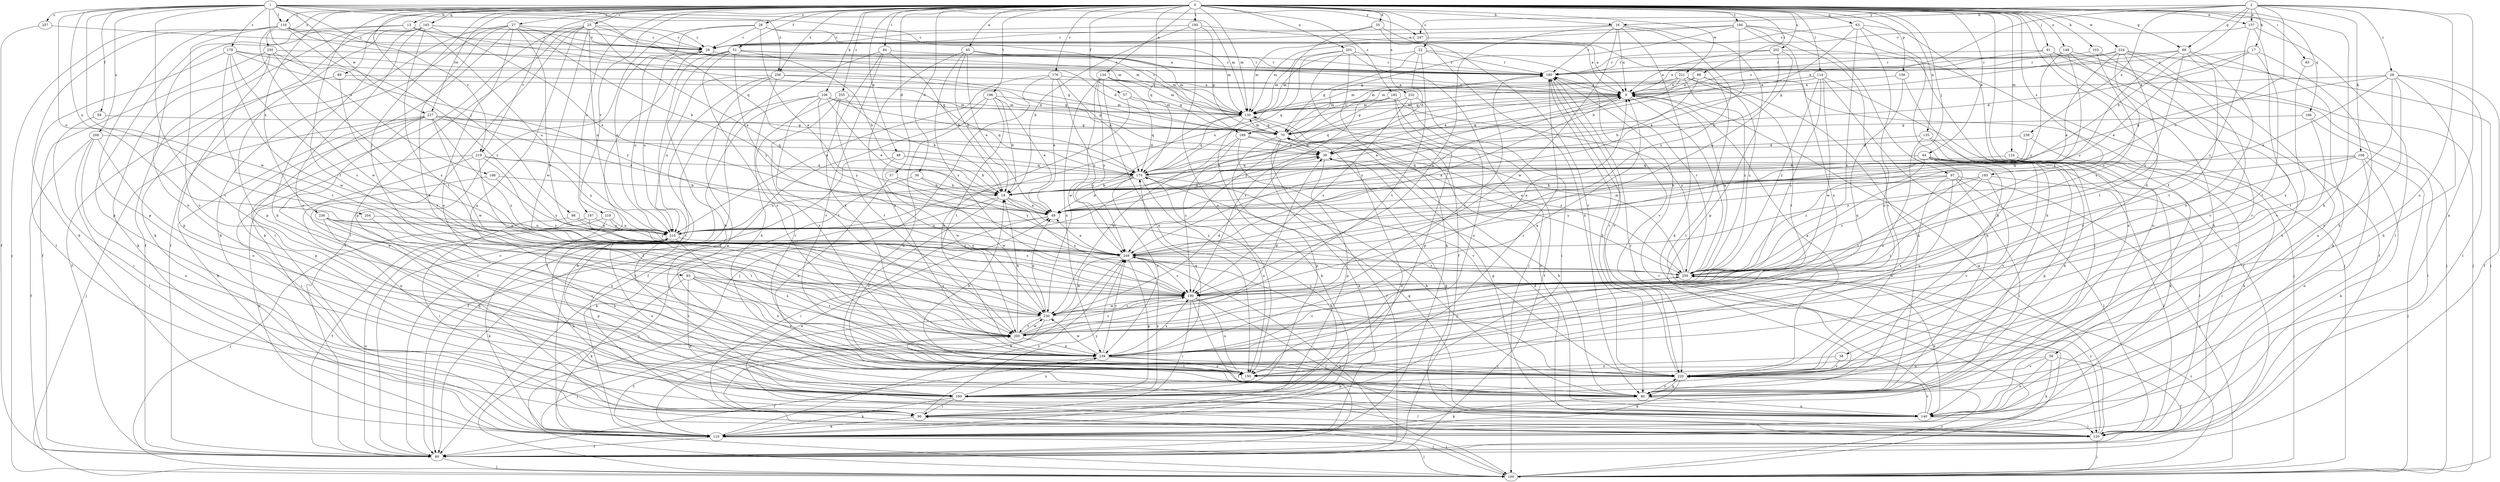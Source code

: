 strict digraph  {
0;
1;
2;
9;
13;
16;
17;
19;
22;
25;
26;
27;
28;
29;
35;
36;
37;
38;
39;
44;
45;
48;
49;
51;
57;
58;
59;
60;
63;
69;
70;
80;
83;
84;
88;
89;
90;
91;
93;
97;
98;
100;
103;
106;
108;
110;
114;
116;
120;
124;
130;
134;
135;
137;
140;
149;
150;
156;
160;
165;
166;
170;
176;
178;
180;
182;
185;
187;
188;
189;
190;
194;
195;
196;
200;
201;
202;
204;
208;
210;
218;
219;
220;
221;
224;
227;
230;
232;
236;
238;
239;
247;
249;
250;
255;
256;
257;
259;
0 -> 13  [label=b];
0 -> 16  [label=b];
0 -> 22  [label=c];
0 -> 25  [label=c];
0 -> 26  [label=c];
0 -> 27  [label=c];
0 -> 35  [label=d];
0 -> 36  [label=d];
0 -> 37  [label=d];
0 -> 38  [label=d];
0 -> 44  [label=e];
0 -> 45  [label=e];
0 -> 48  [label=e];
0 -> 51  [label=f];
0 -> 57  [label=f];
0 -> 58  [label=f];
0 -> 63  [label=g];
0 -> 69  [label=g];
0 -> 80  [label=h];
0 -> 83  [label=i];
0 -> 84  [label=i];
0 -> 88  [label=i];
0 -> 89  [label=i];
0 -> 91  [label=j];
0 -> 93  [label=j];
0 -> 97  [label=j];
0 -> 98  [label=j];
0 -> 103  [label=k];
0 -> 106  [label=k];
0 -> 114  [label=l];
0 -> 116  [label=l];
0 -> 124  [label=m];
0 -> 130  [label=m];
0 -> 134  [label=n];
0 -> 135  [label=n];
0 -> 137  [label=n];
0 -> 149  [label=o];
0 -> 156  [label=p];
0 -> 165  [label=q];
0 -> 166  [label=q];
0 -> 170  [label=q];
0 -> 176  [label=r];
0 -> 182  [label=s];
0 -> 185  [label=s];
0 -> 187  [label=s];
0 -> 194  [label=t];
0 -> 195  [label=t];
0 -> 196  [label=t];
0 -> 200  [label=t];
0 -> 201  [label=u];
0 -> 202  [label=u];
0 -> 218  [label=v];
0 -> 219  [label=v];
0 -> 221  [label=w];
0 -> 224  [label=w];
0 -> 227  [label=w];
0 -> 232  [label=x];
0 -> 236  [label=x];
0 -> 250  [label=z];
0 -> 255  [label=z];
0 -> 256  [label=z];
1 -> 59  [label=f];
1 -> 116  [label=l];
1 -> 130  [label=m];
1 -> 170  [label=q];
1 -> 178  [label=r];
1 -> 188  [label=s];
1 -> 189  [label=s];
1 -> 204  [label=u];
1 -> 208  [label=u];
1 -> 210  [label=u];
1 -> 219  [label=v];
1 -> 220  [label=v];
1 -> 227  [label=w];
1 -> 230  [label=w];
1 -> 247  [label=y];
1 -> 256  [label=z];
1 -> 257  [label=z];
2 -> 16  [label=b];
2 -> 17  [label=b];
2 -> 19  [label=b];
2 -> 28  [label=c];
2 -> 69  [label=g];
2 -> 108  [label=k];
2 -> 137  [label=n];
2 -> 140  [label=n];
2 -> 150  [label=o];
2 -> 189  [label=s];
2 -> 210  [label=u];
2 -> 238  [label=x];
2 -> 247  [label=y];
9 -> 130  [label=m];
9 -> 170  [label=q];
9 -> 249  [label=y];
9 -> 259  [label=z];
13 -> 29  [label=c];
13 -> 150  [label=o];
13 -> 160  [label=p];
13 -> 170  [label=q];
13 -> 210  [label=u];
16 -> 9  [label=a];
16 -> 29  [label=c];
16 -> 110  [label=k];
16 -> 160  [label=p];
16 -> 180  [label=r];
16 -> 190  [label=s];
16 -> 230  [label=w];
16 -> 249  [label=y];
17 -> 39  [label=d];
17 -> 49  [label=e];
17 -> 80  [label=h];
17 -> 180  [label=r];
17 -> 200  [label=t];
19 -> 49  [label=e];
19 -> 100  [label=j];
19 -> 150  [label=o];
19 -> 190  [label=s];
19 -> 259  [label=z];
22 -> 39  [label=d];
22 -> 70  [label=g];
22 -> 130  [label=m];
22 -> 180  [label=r];
22 -> 200  [label=t];
22 -> 220  [label=v];
25 -> 29  [label=c];
25 -> 49  [label=e];
25 -> 110  [label=k];
25 -> 120  [label=l];
25 -> 130  [label=m];
25 -> 150  [label=o];
25 -> 160  [label=p];
25 -> 210  [label=u];
25 -> 230  [label=w];
26 -> 9  [label=a];
26 -> 29  [label=c];
26 -> 49  [label=e];
26 -> 60  [label=f];
26 -> 130  [label=m];
26 -> 210  [label=u];
27 -> 19  [label=b];
27 -> 29  [label=c];
27 -> 39  [label=d];
27 -> 60  [label=f];
27 -> 110  [label=k];
27 -> 120  [label=l];
27 -> 150  [label=o];
27 -> 190  [label=s];
27 -> 239  [label=x];
28 -> 9  [label=a];
28 -> 49  [label=e];
28 -> 60  [label=f];
28 -> 80  [label=h];
28 -> 120  [label=l];
28 -> 170  [label=q];
28 -> 200  [label=t];
28 -> 220  [label=v];
29 -> 180  [label=r];
29 -> 210  [label=u];
35 -> 29  [label=c];
35 -> 80  [label=h];
35 -> 210  [label=u];
35 -> 220  [label=v];
36 -> 19  [label=b];
36 -> 110  [label=k];
36 -> 249  [label=y];
37 -> 19  [label=b];
37 -> 150  [label=o];
37 -> 230  [label=w];
38 -> 150  [label=o];
38 -> 220  [label=v];
39 -> 9  [label=a];
39 -> 80  [label=h];
39 -> 160  [label=p];
39 -> 170  [label=q];
44 -> 120  [label=l];
44 -> 150  [label=o];
44 -> 160  [label=p];
44 -> 170  [label=q];
44 -> 200  [label=t];
44 -> 220  [label=v];
44 -> 259  [label=z];
45 -> 19  [label=b];
45 -> 49  [label=e];
45 -> 130  [label=m];
45 -> 180  [label=r];
45 -> 190  [label=s];
45 -> 239  [label=x];
48 -> 19  [label=b];
48 -> 60  [label=f];
48 -> 170  [label=q];
48 -> 230  [label=w];
49 -> 9  [label=a];
49 -> 39  [label=d];
49 -> 90  [label=i];
49 -> 210  [label=u];
51 -> 19  [label=b];
51 -> 80  [label=h];
51 -> 90  [label=i];
51 -> 130  [label=m];
51 -> 180  [label=r];
51 -> 210  [label=u];
51 -> 239  [label=x];
51 -> 249  [label=y];
57 -> 130  [label=m];
57 -> 170  [label=q];
57 -> 239  [label=x];
58 -> 60  [label=f];
58 -> 110  [label=k];
58 -> 140  [label=n];
58 -> 150  [label=o];
58 -> 220  [label=v];
59 -> 70  [label=g];
59 -> 90  [label=i];
60 -> 29  [label=c];
60 -> 100  [label=j];
60 -> 210  [label=u];
63 -> 19  [label=b];
63 -> 29  [label=c];
63 -> 80  [label=h];
63 -> 140  [label=n];
63 -> 150  [label=o];
63 -> 190  [label=s];
69 -> 9  [label=a];
69 -> 110  [label=k];
69 -> 180  [label=r];
69 -> 200  [label=t];
69 -> 239  [label=x];
69 -> 249  [label=y];
69 -> 259  [label=z];
70 -> 39  [label=d];
70 -> 60  [label=f];
70 -> 110  [label=k];
70 -> 130  [label=m];
70 -> 160  [label=p];
70 -> 180  [label=r];
70 -> 259  [label=z];
80 -> 110  [label=k];
80 -> 140  [label=n];
80 -> 200  [label=t];
80 -> 220  [label=v];
83 -> 220  [label=v];
84 -> 19  [label=b];
84 -> 60  [label=f];
84 -> 180  [label=r];
84 -> 220  [label=v];
84 -> 239  [label=x];
88 -> 9  [label=a];
88 -> 19  [label=b];
88 -> 100  [label=j];
88 -> 130  [label=m];
88 -> 259  [label=z];
89 -> 9  [label=a];
89 -> 60  [label=f];
89 -> 200  [label=t];
90 -> 39  [label=d];
90 -> 100  [label=j];
90 -> 110  [label=k];
90 -> 249  [label=y];
91 -> 9  [label=a];
91 -> 60  [label=f];
91 -> 80  [label=h];
91 -> 100  [label=j];
91 -> 180  [label=r];
93 -> 110  [label=k];
93 -> 140  [label=n];
93 -> 190  [label=s];
93 -> 200  [label=t];
93 -> 220  [label=v];
93 -> 239  [label=x];
97 -> 19  [label=b];
97 -> 49  [label=e];
97 -> 90  [label=i];
97 -> 100  [label=j];
97 -> 120  [label=l];
97 -> 150  [label=o];
97 -> 239  [label=x];
97 -> 249  [label=y];
98 -> 90  [label=i];
98 -> 210  [label=u];
98 -> 249  [label=y];
100 -> 90  [label=i];
100 -> 180  [label=r];
100 -> 220  [label=v];
100 -> 259  [label=z];
103 -> 180  [label=r];
103 -> 190  [label=s];
103 -> 220  [label=v];
106 -> 49  [label=e];
106 -> 60  [label=f];
106 -> 70  [label=g];
106 -> 110  [label=k];
106 -> 130  [label=m];
106 -> 170  [label=q];
106 -> 200  [label=t];
106 -> 249  [label=y];
108 -> 100  [label=j];
108 -> 110  [label=k];
108 -> 140  [label=n];
108 -> 170  [label=q];
108 -> 190  [label=s];
108 -> 249  [label=y];
110 -> 60  [label=f];
110 -> 100  [label=j];
110 -> 200  [label=t];
110 -> 249  [label=y];
114 -> 9  [label=a];
114 -> 60  [label=f];
114 -> 80  [label=h];
114 -> 130  [label=m];
114 -> 190  [label=s];
114 -> 230  [label=w];
114 -> 259  [label=z];
116 -> 29  [label=c];
116 -> 100  [label=j];
116 -> 110  [label=k];
116 -> 130  [label=m];
116 -> 150  [label=o];
116 -> 160  [label=p];
116 -> 180  [label=r];
116 -> 230  [label=w];
116 -> 259  [label=z];
120 -> 9  [label=a];
120 -> 49  [label=e];
120 -> 70  [label=g];
120 -> 100  [label=j];
120 -> 259  [label=z];
124 -> 120  [label=l];
124 -> 170  [label=q];
130 -> 70  [label=g];
130 -> 110  [label=k];
130 -> 140  [label=n];
130 -> 170  [label=q];
130 -> 249  [label=y];
134 -> 9  [label=a];
134 -> 70  [label=g];
134 -> 130  [label=m];
134 -> 150  [label=o];
134 -> 230  [label=w];
134 -> 239  [label=x];
134 -> 249  [label=y];
135 -> 39  [label=d];
135 -> 80  [label=h];
135 -> 110  [label=k];
135 -> 239  [label=x];
137 -> 29  [label=c];
137 -> 120  [label=l];
137 -> 239  [label=x];
137 -> 259  [label=z];
140 -> 39  [label=d];
140 -> 70  [label=g];
140 -> 120  [label=l];
140 -> 170  [label=q];
140 -> 180  [label=r];
140 -> 220  [label=v];
149 -> 100  [label=j];
149 -> 140  [label=n];
149 -> 180  [label=r];
149 -> 249  [label=y];
149 -> 259  [label=z];
156 -> 9  [label=a];
156 -> 90  [label=i];
156 -> 239  [label=x];
160 -> 90  [label=i];
160 -> 110  [label=k];
160 -> 120  [label=l];
160 -> 180  [label=r];
160 -> 210  [label=u];
160 -> 239  [label=x];
160 -> 249  [label=y];
165 -> 9  [label=a];
165 -> 29  [label=c];
165 -> 49  [label=e];
165 -> 60  [label=f];
165 -> 80  [label=h];
165 -> 110  [label=k];
165 -> 160  [label=p];
165 -> 200  [label=t];
165 -> 220  [label=v];
166 -> 70  [label=g];
166 -> 120  [label=l];
166 -> 220  [label=v];
170 -> 19  [label=b];
170 -> 49  [label=e];
170 -> 80  [label=h];
170 -> 110  [label=k];
170 -> 150  [label=o];
170 -> 210  [label=u];
170 -> 239  [label=x];
176 -> 9  [label=a];
176 -> 49  [label=e];
176 -> 100  [label=j];
176 -> 170  [label=q];
176 -> 210  [label=u];
176 -> 249  [label=y];
178 -> 39  [label=d];
178 -> 70  [label=g];
178 -> 120  [label=l];
178 -> 180  [label=r];
178 -> 190  [label=s];
178 -> 200  [label=t];
178 -> 230  [label=w];
180 -> 9  [label=a];
180 -> 80  [label=h];
180 -> 220  [label=v];
182 -> 130  [label=m];
182 -> 150  [label=o];
182 -> 160  [label=p];
182 -> 190  [label=s];
182 -> 249  [label=y];
182 -> 259  [label=z];
185 -> 19  [label=b];
185 -> 120  [label=l];
185 -> 200  [label=t];
185 -> 220  [label=v];
185 -> 259  [label=z];
187 -> 100  [label=j];
187 -> 190  [label=s];
187 -> 210  [label=u];
188 -> 19  [label=b];
188 -> 110  [label=k];
188 -> 249  [label=y];
189 -> 39  [label=d];
189 -> 190  [label=s];
189 -> 220  [label=v];
189 -> 230  [label=w];
189 -> 259  [label=z];
190 -> 9  [label=a];
190 -> 60  [label=f];
190 -> 90  [label=i];
190 -> 120  [label=l];
190 -> 150  [label=o];
190 -> 230  [label=w];
194 -> 29  [label=c];
194 -> 49  [label=e];
194 -> 70  [label=g];
194 -> 80  [label=h];
194 -> 130  [label=m];
194 -> 140  [label=n];
194 -> 220  [label=v];
194 -> 239  [label=x];
195 -> 9  [label=a];
195 -> 19  [label=b];
195 -> 29  [label=c];
195 -> 70  [label=g];
195 -> 150  [label=o];
196 -> 19  [label=b];
196 -> 49  [label=e];
196 -> 60  [label=f];
196 -> 80  [label=h];
196 -> 130  [label=m];
196 -> 200  [label=t];
200 -> 19  [label=b];
200 -> 39  [label=d];
200 -> 180  [label=r];
200 -> 190  [label=s];
200 -> 230  [label=w];
200 -> 239  [label=x];
201 -> 60  [label=f];
201 -> 100  [label=j];
201 -> 110  [label=k];
201 -> 130  [label=m];
201 -> 170  [label=q];
201 -> 180  [label=r];
202 -> 9  [label=a];
202 -> 19  [label=b];
202 -> 100  [label=j];
202 -> 180  [label=r];
202 -> 210  [label=u];
204 -> 200  [label=t];
204 -> 210  [label=u];
208 -> 39  [label=d];
208 -> 60  [label=f];
208 -> 120  [label=l];
208 -> 140  [label=n];
208 -> 150  [label=o];
210 -> 9  [label=a];
210 -> 80  [label=h];
210 -> 110  [label=k];
210 -> 140  [label=n];
210 -> 160  [label=p];
210 -> 239  [label=x];
210 -> 249  [label=y];
218 -> 60  [label=f];
218 -> 80  [label=h];
218 -> 210  [label=u];
218 -> 259  [label=z];
219 -> 90  [label=i];
219 -> 140  [label=n];
219 -> 170  [label=q];
219 -> 190  [label=s];
219 -> 200  [label=t];
219 -> 210  [label=u];
220 -> 9  [label=a];
220 -> 19  [label=b];
220 -> 80  [label=h];
220 -> 110  [label=k];
220 -> 160  [label=p];
220 -> 180  [label=r];
220 -> 249  [label=y];
221 -> 9  [label=a];
221 -> 70  [label=g];
221 -> 80  [label=h];
221 -> 130  [label=m];
221 -> 170  [label=q];
221 -> 200  [label=t];
221 -> 259  [label=z];
224 -> 49  [label=e];
224 -> 70  [label=g];
224 -> 100  [label=j];
224 -> 140  [label=n];
224 -> 180  [label=r];
224 -> 200  [label=t];
224 -> 220  [label=v];
224 -> 259  [label=z];
227 -> 49  [label=e];
227 -> 70  [label=g];
227 -> 100  [label=j];
227 -> 110  [label=k];
227 -> 150  [label=o];
227 -> 160  [label=p];
227 -> 170  [label=q];
227 -> 190  [label=s];
227 -> 230  [label=w];
230 -> 39  [label=d];
230 -> 49  [label=e];
230 -> 90  [label=i];
230 -> 100  [label=j];
230 -> 190  [label=s];
230 -> 200  [label=t];
232 -> 60  [label=f];
232 -> 70  [label=g];
232 -> 90  [label=i];
232 -> 130  [label=m];
232 -> 190  [label=s];
236 -> 80  [label=h];
236 -> 200  [label=t];
236 -> 210  [label=u];
236 -> 220  [label=v];
236 -> 239  [label=x];
238 -> 19  [label=b];
238 -> 39  [label=d];
238 -> 110  [label=k];
239 -> 9  [label=a];
239 -> 60  [label=f];
239 -> 150  [label=o];
239 -> 170  [label=q];
239 -> 190  [label=s];
239 -> 220  [label=v];
239 -> 230  [label=w];
239 -> 249  [label=y];
239 -> 259  [label=z];
247 -> 120  [label=l];
247 -> 130  [label=m];
249 -> 9  [label=a];
249 -> 49  [label=e];
249 -> 100  [label=j];
249 -> 110  [label=k];
249 -> 160  [label=p];
249 -> 190  [label=s];
249 -> 230  [label=w];
249 -> 259  [label=z];
250 -> 60  [label=f];
250 -> 110  [label=k];
250 -> 160  [label=p];
250 -> 180  [label=r];
250 -> 190  [label=s];
250 -> 249  [label=y];
255 -> 19  [label=b];
255 -> 130  [label=m];
255 -> 200  [label=t];
255 -> 220  [label=v];
255 -> 239  [label=x];
256 -> 9  [label=a];
256 -> 60  [label=f];
256 -> 70  [label=g];
256 -> 80  [label=h];
256 -> 140  [label=n];
256 -> 210  [label=u];
257 -> 29  [label=c];
257 -> 60  [label=f];
259 -> 9  [label=a];
259 -> 130  [label=m];
259 -> 140  [label=n];
259 -> 180  [label=r];
259 -> 190  [label=s];
}
